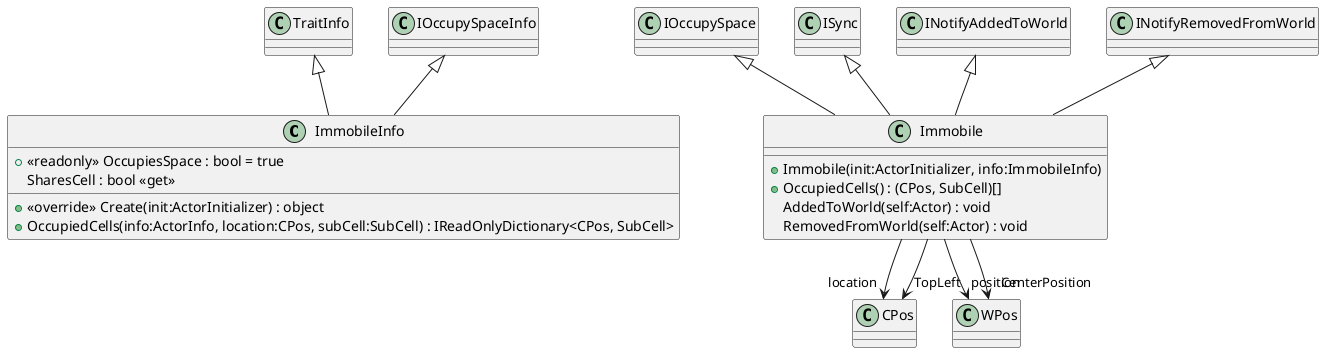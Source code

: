 @startuml
class ImmobileInfo {
    + <<readonly>> OccupiesSpace : bool = true
    + <<override>> Create(init:ActorInitializer) : object
    + OccupiedCells(info:ActorInfo, location:CPos, subCell:SubCell) : IReadOnlyDictionary<CPos, SubCell>
    SharesCell : bool <<get>>
}
class Immobile {
    + Immobile(init:ActorInitializer, info:ImmobileInfo)
    + OccupiedCells() : (CPos, SubCell)[]
    AddedToWorld(self:Actor) : void
    RemovedFromWorld(self:Actor) : void
}
TraitInfo <|-- ImmobileInfo
IOccupySpaceInfo <|-- ImmobileInfo
IOccupySpace <|-- Immobile
ISync <|-- Immobile
INotifyAddedToWorld <|-- Immobile
INotifyRemovedFromWorld <|-- Immobile
Immobile --> "location" CPos
Immobile --> "position" WPos
Immobile --> "TopLeft" CPos
Immobile --> "CenterPosition" WPos
@enduml
